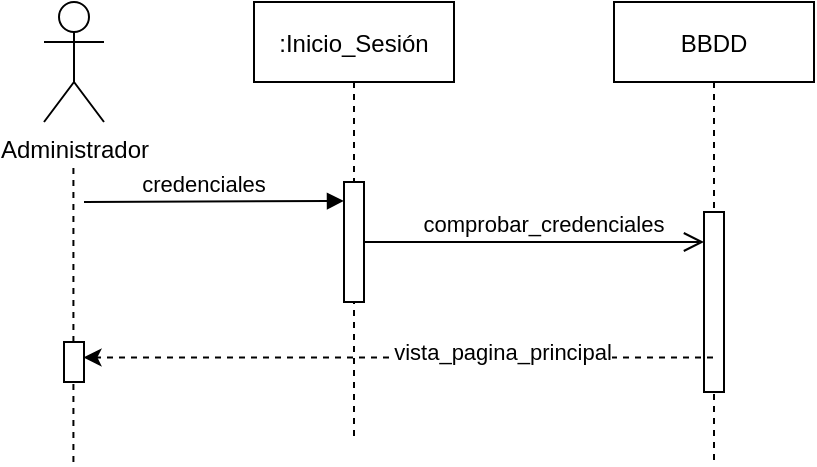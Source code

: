 <mxfile version="20.2.3" type="device"><diagram id="kgpKYQtTHZ0yAKxKKP6v" name="Page-1"><mxGraphModel dx="538" dy="305" grid="1" gridSize="10" guides="1" tooltips="1" connect="1" arrows="1" fold="1" page="1" pageScale="1" pageWidth="850" pageHeight="1100" math="0" shadow="0"><root><mxCell id="0"/><mxCell id="1" parent="0"/><mxCell id="3nuBFxr9cyL0pnOWT2aG-1" value=":Inicio_Sesión" style="shape=umlLifeline;perimeter=lifelinePerimeter;container=1;collapsible=0;recursiveResize=0;rounded=0;shadow=0;strokeWidth=1;" parent="1" vertex="1"><mxGeometry x="325" y="130" width="100" height="220" as="geometry"/></mxCell><mxCell id="3nuBFxr9cyL0pnOWT2aG-2" value="" style="points=[];perimeter=orthogonalPerimeter;rounded=0;shadow=0;strokeWidth=1;" parent="3nuBFxr9cyL0pnOWT2aG-1" vertex="1"><mxGeometry x="45" y="90" width="10" height="60" as="geometry"/></mxCell><mxCell id="3nuBFxr9cyL0pnOWT2aG-5" value="BBDD" style="shape=umlLifeline;perimeter=lifelinePerimeter;container=1;collapsible=0;recursiveResize=0;rounded=0;shadow=0;strokeWidth=1;" parent="1" vertex="1"><mxGeometry x="505" y="130" width="100" height="230" as="geometry"/></mxCell><mxCell id="3nuBFxr9cyL0pnOWT2aG-6" value="" style="points=[];perimeter=orthogonalPerimeter;rounded=0;shadow=0;strokeWidth=1;" parent="3nuBFxr9cyL0pnOWT2aG-5" vertex="1"><mxGeometry x="45" y="105" width="10" height="90" as="geometry"/></mxCell><mxCell id="3nuBFxr9cyL0pnOWT2aG-8" value="credenciales" style="verticalAlign=bottom;endArrow=block;entryX=0;entryY=0.158;shadow=0;strokeWidth=1;entryDx=0;entryDy=0;entryPerimeter=0;" parent="1" target="3nuBFxr9cyL0pnOWT2aG-2" edge="1"><mxGeometry x="-0.077" relative="1" as="geometry"><mxPoint x="240" y="230" as="sourcePoint"/><mxPoint as="offset"/></mxGeometry></mxCell><mxCell id="3nuBFxr9cyL0pnOWT2aG-10" value="comprobar_credenciales" style="verticalAlign=bottom;endArrow=open;endSize=8;shadow=0;strokeWidth=1;" parent="1" source="3nuBFxr9cyL0pnOWT2aG-2" target="3nuBFxr9cyL0pnOWT2aG-6" edge="1"><mxGeometry x="0.059" relative="1" as="geometry"><mxPoint x="445" y="307" as="targetPoint"/><mxPoint x="385" y="326" as="sourcePoint"/><Array as="points"><mxPoint x="480" y="250"/></Array><mxPoint as="offset"/></mxGeometry></mxCell><mxCell id="7_WqRURIpcS7Z-NP4dMd-1" value="Administrador" style="shape=umlActor;verticalLabelPosition=bottom;verticalAlign=top;html=1;outlineConnect=0;" vertex="1" parent="1"><mxGeometry x="220" y="130" width="30" height="60" as="geometry"/></mxCell><mxCell id="7_WqRURIpcS7Z-NP4dMd-5" value="" style="endArrow=none;dashed=1;html=1;rounded=0;startArrow=none;" edge="1" parent="1" source="7_WqRURIpcS7Z-NP4dMd-8"><mxGeometry width="50" height="50" relative="1" as="geometry"><mxPoint x="234.71" y="360" as="sourcePoint"/><mxPoint x="234.71" y="210" as="targetPoint"/></mxGeometry></mxCell><mxCell id="7_WqRURIpcS7Z-NP4dMd-8" value="" style="points=[];perimeter=orthogonalPerimeter;rounded=0;shadow=0;strokeWidth=1;" vertex="1" parent="1"><mxGeometry x="230" y="300" width="10" height="20" as="geometry"/></mxCell><mxCell id="7_WqRURIpcS7Z-NP4dMd-9" value="" style="endArrow=none;dashed=1;html=1;rounded=0;" edge="1" parent="1" target="7_WqRURIpcS7Z-NP4dMd-8"><mxGeometry width="50" height="50" relative="1" as="geometry"><mxPoint x="234.71" y="360" as="sourcePoint"/><mxPoint x="234.71" y="210" as="targetPoint"/></mxGeometry></mxCell><mxCell id="7_WqRURIpcS7Z-NP4dMd-10" value="" style="endArrow=classic;html=1;rounded=0;entryX=0.976;entryY=0.385;entryDx=0;entryDy=0;entryPerimeter=0;dashed=1;" edge="1" parent="1" source="3nuBFxr9cyL0pnOWT2aG-5" target="7_WqRURIpcS7Z-NP4dMd-8"><mxGeometry width="50" height="50" relative="1" as="geometry"><mxPoint x="360" y="330" as="sourcePoint"/><mxPoint x="410" y="280" as="targetPoint"/></mxGeometry></mxCell><mxCell id="7_WqRURIpcS7Z-NP4dMd-12" value="vista_pagina_principal" style="edgeLabel;html=1;align=center;verticalAlign=middle;resizable=0;points=[];" vertex="1" connectable="0" parent="7_WqRURIpcS7Z-NP4dMd-10"><mxGeometry x="-0.331" y="-3" relative="1" as="geometry"><mxPoint as="offset"/></mxGeometry></mxCell></root></mxGraphModel></diagram></mxfile>